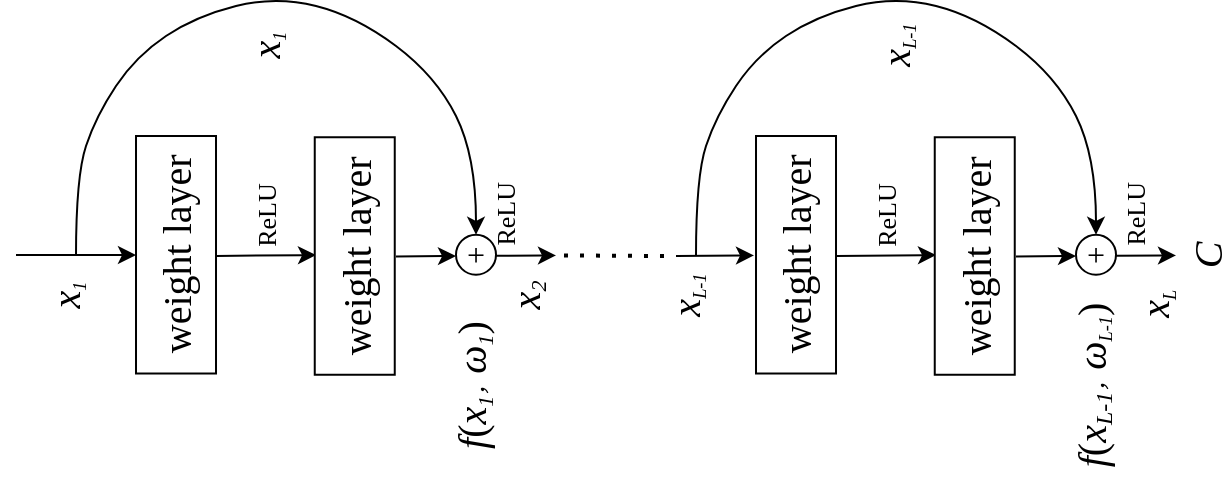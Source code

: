 <mxfile version="14.4.2" type="github">
  <diagram id="cEXB4-bxNu662J2PTYuq" name="第 1 页">
    <mxGraphModel dx="981" dy="552" grid="1" gridSize="10" guides="1" tooltips="1" connect="1" arrows="1" fold="1" page="1" pageScale="1" pageWidth="827" pageHeight="1169" math="0" shadow="0">
      <root>
        <mxCell id="0" />
        <mxCell id="1" parent="0" />
        <mxCell id="yHtuHeyz4KcuY9ajyl9l-1" value="&lt;font face=&quot;Times New Roman&quot; style=&quot;font-size: 20px&quot;&gt;weight layer&lt;/font&gt;" style="rounded=0;whiteSpace=wrap;html=1;rotation=-90;" vertex="1" parent="1">
          <mxGeometry x="80.63" y="269.38" width="118.75" height="40" as="geometry" />
        </mxCell>
        <mxCell id="yHtuHeyz4KcuY9ajyl9l-3" value="" style="endArrow=classic;html=1;" edge="1" parent="1">
          <mxGeometry width="50" height="50" relative="1" as="geometry">
            <mxPoint x="60" y="289.5" as="sourcePoint" />
            <mxPoint x="120" y="289.5" as="targetPoint" />
          </mxGeometry>
        </mxCell>
        <mxCell id="yHtuHeyz4KcuY9ajyl9l-4" value="" style="endArrow=classic;html=1;" edge="1" parent="1">
          <mxGeometry width="50" height="50" relative="1" as="geometry">
            <mxPoint x="160" y="290" as="sourcePoint" />
            <mxPoint x="210" y="289.5" as="targetPoint" />
          </mxGeometry>
        </mxCell>
        <mxCell id="yHtuHeyz4KcuY9ajyl9l-5" value="&lt;font face=&quot;Times New Roman&quot; style=&quot;font-size: 13px&quot;&gt;ReLU&lt;/font&gt;" style="text;html=1;resizable=0;autosize=1;align=center;verticalAlign=middle;points=[];fillColor=none;strokeColor=none;rounded=0;rotation=-90;" vertex="1" parent="1">
          <mxGeometry x="160" y="260" width="50" height="20" as="geometry" />
        </mxCell>
        <mxCell id="yHtuHeyz4KcuY9ajyl9l-6" value="&lt;font face=&quot;Times New Roman&quot;&gt;&lt;font style=&quot;font-size: 20px ; font-style: italic&quot;&gt;f&lt;/font&gt;&lt;span style=&quot;font-size: 20px&quot;&gt;(&lt;/span&gt;&lt;font&gt;&lt;i&gt;&lt;span style=&quot;font-size: 20px&quot;&gt;x&lt;/span&gt;&lt;font&gt;&lt;sub style=&quot;font-size: 11px&quot;&gt;1&lt;/sub&gt;&lt;span style=&quot;font-size: 11px&quot;&gt;，&lt;/span&gt;&lt;font style=&quot;font-size: 20px&quot;&gt;ω&lt;/font&gt;&lt;sub style=&quot;font-size: 11px&quot;&gt;1&lt;/sub&gt;&lt;/font&gt;&lt;/i&gt;&lt;/font&gt;&lt;span style=&quot;font-size: 20px&quot;&gt;)&lt;/span&gt;&lt;/font&gt;" style="text;html=1;resizable=0;autosize=1;align=center;verticalAlign=middle;points=[];fillColor=none;strokeColor=none;rounded=0;rotation=-90;" vertex="1" parent="1">
          <mxGeometry x="248" y="340" width="80" height="30" as="geometry" />
        </mxCell>
        <mxCell id="yHtuHeyz4KcuY9ajyl9l-7" value="&lt;font face=&quot;Times New Roman&quot;&gt;&lt;font&gt;&lt;i&gt;&lt;font style=&quot;font-size: 20px&quot;&gt;x&lt;/font&gt;&lt;font style=&quot;font-size: 11px&quot;&gt;&lt;sub&gt;1&lt;/sub&gt;&lt;/font&gt;&lt;/i&gt;&lt;/font&gt;&lt;/font&gt;" style="text;html=1;resizable=0;autosize=1;align=center;verticalAlign=middle;points=[];fillColor=none;strokeColor=none;rounded=0;rotation=-90;" vertex="1" parent="1">
          <mxGeometry x="70" y="295" width="30" height="30" as="geometry" />
        </mxCell>
        <mxCell id="yHtuHeyz4KcuY9ajyl9l-8" value="" style="endArrow=classic;html=1;" edge="1" parent="1">
          <mxGeometry width="50" height="50" relative="1" as="geometry">
            <mxPoint x="250" y="290.21" as="sourcePoint" />
            <mxPoint x="280" y="290" as="targetPoint" />
          </mxGeometry>
        </mxCell>
        <mxCell id="yHtuHeyz4KcuY9ajyl9l-9" value="" style="curved=1;endArrow=classic;html=1;entryX=0.5;entryY=0;entryDx=0;entryDy=0;" edge="1" parent="1" target="yHtuHeyz4KcuY9ajyl9l-12">
          <mxGeometry width="50" height="50" relative="1" as="geometry">
            <mxPoint x="90" y="290" as="sourcePoint" />
            <mxPoint x="320" y="210" as="targetPoint" />
            <Array as="points">
              <mxPoint x="90" y="250" />
              <mxPoint x="100" y="220" />
              <mxPoint x="120" y="190" />
              <mxPoint x="150" y="170" />
              <mxPoint x="190" y="160" />
              <mxPoint x="230" y="170" />
              <mxPoint x="270" y="200" />
              <mxPoint x="290" y="240" />
            </Array>
          </mxGeometry>
        </mxCell>
        <mxCell id="yHtuHeyz4KcuY9ajyl9l-10" value="&lt;font face=&quot;Times New Roman&quot; style=&quot;font-size: 20px&quot;&gt;weight layer&lt;/font&gt;" style="rounded=0;whiteSpace=wrap;html=1;rotation=-90;" vertex="1" parent="1">
          <mxGeometry x="170" y="270" width="118.75" height="40" as="geometry" />
        </mxCell>
        <mxCell id="yHtuHeyz4KcuY9ajyl9l-12" value="&lt;font style=&quot;font-size: 16px&quot; face=&quot;Times New Roman&quot;&gt;+&lt;/font&gt;" style="ellipse;whiteSpace=wrap;html=1;aspect=fixed;" vertex="1" parent="1">
          <mxGeometry x="280" y="279.38" width="20" height="20" as="geometry" />
        </mxCell>
        <mxCell id="yHtuHeyz4KcuY9ajyl9l-13" value="" style="endArrow=classic;html=1;" edge="1" parent="1">
          <mxGeometry width="50" height="50" relative="1" as="geometry">
            <mxPoint x="300" y="289.92" as="sourcePoint" />
            <mxPoint x="330" y="289.71" as="targetPoint" />
          </mxGeometry>
        </mxCell>
        <mxCell id="yHtuHeyz4KcuY9ajyl9l-14" value="&lt;font face=&quot;Times New Roman&quot;&gt;&lt;font&gt;&lt;i&gt;&lt;span style=&quot;font-size: 20px&quot;&gt;x&lt;/span&gt;&lt;sub&gt;&lt;font style=&quot;font-size: 11px&quot;&gt;2&lt;/font&gt;&lt;/sub&gt;&lt;/i&gt;&lt;/font&gt;&lt;/font&gt;" style="text;html=1;resizable=0;autosize=1;align=center;verticalAlign=middle;points=[];fillColor=none;strokeColor=none;rounded=0;rotation=-90;" vertex="1" parent="1">
          <mxGeometry x="300" y="295" width="30" height="30" as="geometry" />
        </mxCell>
        <mxCell id="yHtuHeyz4KcuY9ajyl9l-15" value="" style="endArrow=none;dashed=1;html=1;dashPattern=1 3;strokeWidth=2;" edge="1" parent="1">
          <mxGeometry width="50" height="50" relative="1" as="geometry">
            <mxPoint x="334" y="289.71" as="sourcePoint" />
            <mxPoint x="384" y="290" as="targetPoint" />
          </mxGeometry>
        </mxCell>
        <mxCell id="yHtuHeyz4KcuY9ajyl9l-29" value="&lt;font face=&quot;Times New Roman&quot; style=&quot;font-size: 20px&quot;&gt;weight layer&lt;/font&gt;" style="rounded=0;whiteSpace=wrap;html=1;rotation=-90;" vertex="1" parent="1">
          <mxGeometry x="390.63" y="269.38" width="118.75" height="40" as="geometry" />
        </mxCell>
        <mxCell id="yHtuHeyz4KcuY9ajyl9l-31" value="" style="endArrow=classic;html=1;" edge="1" parent="1">
          <mxGeometry width="50" height="50" relative="1" as="geometry">
            <mxPoint x="470" y="290" as="sourcePoint" />
            <mxPoint x="520" y="289.5" as="targetPoint" />
          </mxGeometry>
        </mxCell>
        <mxCell id="yHtuHeyz4KcuY9ajyl9l-32" value="&lt;font face=&quot;Times New Roman&quot; style=&quot;font-size: 13px&quot;&gt;ReLU&lt;/font&gt;" style="text;html=1;resizable=0;autosize=1;align=center;verticalAlign=middle;points=[];fillColor=none;strokeColor=none;rounded=0;rotation=-90;" vertex="1" parent="1">
          <mxGeometry x="470" y="260" width="50" height="20" as="geometry" />
        </mxCell>
        <mxCell id="yHtuHeyz4KcuY9ajyl9l-33" value="&lt;font face=&quot;Times New Roman&quot;&gt;&lt;font style=&quot;font-size: 20px ; font-style: italic&quot;&gt;f&lt;/font&gt;&lt;span style=&quot;font-size: 20px&quot;&gt;(&lt;/span&gt;&lt;font&gt;&lt;i&gt;&lt;span style=&quot;font-size: 20px&quot;&gt;x&lt;/span&gt;&lt;sub&gt;&lt;font style=&quot;font-size: 12px&quot;&gt;L-1&lt;/font&gt;&lt;/sub&gt;&lt;/i&gt;&lt;/font&gt;&lt;/font&gt;&lt;i style=&quot;font-family: &amp;#34;times new roman&amp;#34;&quot;&gt;&lt;span style=&quot;font-size: 11px&quot;&gt;，&lt;/span&gt;&lt;font style=&quot;font-size: 20px&quot;&gt;ω&lt;/font&gt;&lt;font style=&quot;font-size: 11px&quot;&gt;&lt;sub&gt;L-1&lt;/sub&gt;&lt;/font&gt;&lt;/i&gt;&lt;font face=&quot;Times New Roman&quot;&gt;&lt;span style=&quot;font-size: 20px&quot;&gt;)&lt;/span&gt;&lt;/font&gt;" style="text;html=1;resizable=0;autosize=1;align=center;verticalAlign=middle;points=[];fillColor=none;strokeColor=none;rounded=0;rotation=-90;" vertex="1" parent="1">
          <mxGeometry x="548" y="340" width="100" height="30" as="geometry" />
        </mxCell>
        <mxCell id="yHtuHeyz4KcuY9ajyl9l-34" value="&lt;font face=&quot;Times New Roman&quot;&gt;&lt;font&gt;&lt;i&gt;&lt;font style=&quot;font-size: 20px&quot;&gt;x&lt;/font&gt;&lt;span style=&quot;font-size: 11px&quot;&gt;&lt;sub&gt;L-1&lt;/sub&gt;&lt;/span&gt;&lt;/i&gt;&lt;/font&gt;&lt;/font&gt;" style="text;html=1;resizable=0;autosize=1;align=center;verticalAlign=middle;points=[];fillColor=none;strokeColor=none;rounded=0;rotation=-90;" vertex="1" parent="1">
          <mxGeometry x="375" y="295" width="40" height="30" as="geometry" />
        </mxCell>
        <mxCell id="yHtuHeyz4KcuY9ajyl9l-35" value="" style="endArrow=classic;html=1;" edge="1" parent="1">
          <mxGeometry width="50" height="50" relative="1" as="geometry">
            <mxPoint x="560" y="290.21" as="sourcePoint" />
            <mxPoint x="590" y="290" as="targetPoint" />
          </mxGeometry>
        </mxCell>
        <mxCell id="yHtuHeyz4KcuY9ajyl9l-36" value="" style="curved=1;endArrow=classic;html=1;entryX=0.5;entryY=0;entryDx=0;entryDy=0;" edge="1" parent="1" target="yHtuHeyz4KcuY9ajyl9l-38">
          <mxGeometry width="50" height="50" relative="1" as="geometry">
            <mxPoint x="400" y="290" as="sourcePoint" />
            <mxPoint x="630" y="210" as="targetPoint" />
            <Array as="points">
              <mxPoint x="400" y="250" />
              <mxPoint x="410" y="220" />
              <mxPoint x="430" y="190" />
              <mxPoint x="460" y="170" />
              <mxPoint x="500" y="160" />
              <mxPoint x="540" y="170" />
              <mxPoint x="580" y="200" />
              <mxPoint x="600" y="240" />
            </Array>
          </mxGeometry>
        </mxCell>
        <mxCell id="yHtuHeyz4KcuY9ajyl9l-37" value="&lt;font face=&quot;Times New Roman&quot; style=&quot;font-size: 20px&quot;&gt;weight layer&lt;/font&gt;" style="rounded=0;whiteSpace=wrap;html=1;rotation=-90;" vertex="1" parent="1">
          <mxGeometry x="480" y="270" width="118.75" height="40" as="geometry" />
        </mxCell>
        <mxCell id="yHtuHeyz4KcuY9ajyl9l-38" value="&lt;font style=&quot;font-size: 16px&quot; face=&quot;Times New Roman&quot;&gt;+&lt;/font&gt;" style="ellipse;whiteSpace=wrap;html=1;aspect=fixed;" vertex="1" parent="1">
          <mxGeometry x="590" y="279.38" width="20" height="20" as="geometry" />
        </mxCell>
        <mxCell id="yHtuHeyz4KcuY9ajyl9l-39" value="" style="endArrow=classic;html=1;" edge="1" parent="1">
          <mxGeometry width="50" height="50" relative="1" as="geometry">
            <mxPoint x="610" y="289.92" as="sourcePoint" />
            <mxPoint x="640" y="289.71" as="targetPoint" />
          </mxGeometry>
        </mxCell>
        <mxCell id="yHtuHeyz4KcuY9ajyl9l-41" value="" style="endArrow=classic;html=1;" edge="1" parent="1">
          <mxGeometry width="50" height="50" relative="1" as="geometry">
            <mxPoint x="390" y="290" as="sourcePoint" />
            <mxPoint x="429" y="289.71" as="targetPoint" />
          </mxGeometry>
        </mxCell>
        <mxCell id="yHtuHeyz4KcuY9ajyl9l-42" value="&lt;font face=&quot;Times New Roman&quot;&gt;&lt;font&gt;&lt;i&gt;&lt;font style=&quot;font-size: 20px&quot;&gt;x&lt;/font&gt;&lt;span style=&quot;font-size: 11px&quot;&gt;&lt;sub&gt;L&lt;/sub&gt;&lt;/span&gt;&lt;/i&gt;&lt;/font&gt;&lt;/font&gt;" style="text;html=1;resizable=0;autosize=1;align=center;verticalAlign=middle;points=[];fillColor=none;strokeColor=none;rounded=0;rotation=-90;" vertex="1" parent="1">
          <mxGeometry x="615" y="299.38" width="30" height="30" as="geometry" />
        </mxCell>
        <mxCell id="yHtuHeyz4KcuY9ajyl9l-43" value="&lt;font face=&quot;Times New Roman&quot; style=&quot;font-size: 13px&quot;&gt;ReLU&lt;/font&gt;" style="text;html=1;resizable=0;autosize=1;align=center;verticalAlign=middle;points=[];fillColor=none;strokeColor=none;rounded=0;rotation=-90;" vertex="1" parent="1">
          <mxGeometry x="280" y="259.38" width="50" height="20" as="geometry" />
        </mxCell>
        <mxCell id="yHtuHeyz4KcuY9ajyl9l-44" value="&lt;font face=&quot;Times New Roman&quot; style=&quot;font-size: 13px&quot;&gt;ReLU&lt;/font&gt;" style="text;html=1;resizable=0;autosize=1;align=center;verticalAlign=middle;points=[];fillColor=none;strokeColor=none;rounded=0;rotation=-90;" vertex="1" parent="1">
          <mxGeometry x="595" y="259.38" width="50" height="20" as="geometry" />
        </mxCell>
        <mxCell id="yHtuHeyz4KcuY9ajyl9l-45" value="&lt;font face=&quot;Times New Roman&quot; size=&quot;1&quot;&gt;&lt;i style=&quot;font-size: 20px&quot;&gt;C&lt;/i&gt;&lt;/font&gt;" style="text;html=1;resizable=0;autosize=1;align=center;verticalAlign=middle;points=[];fillColor=none;strokeColor=none;rounded=0;rotation=-90;" vertex="1" parent="1">
          <mxGeometry x="640" y="280" width="30" height="20" as="geometry" />
        </mxCell>
        <mxCell id="yHtuHeyz4KcuY9ajyl9l-46" value="&lt;font face=&quot;Times New Roman&quot;&gt;&lt;font&gt;&lt;i&gt;&lt;font style=&quot;font-size: 20px&quot;&gt;x&lt;/font&gt;&lt;font style=&quot;font-size: 11px&quot;&gt;&lt;sub&gt;1&lt;/sub&gt;&lt;/font&gt;&lt;/i&gt;&lt;/font&gt;&lt;/font&gt;" style="text;html=1;resizable=0;autosize=1;align=center;verticalAlign=middle;points=[];fillColor=none;strokeColor=none;rounded=0;rotation=-90;" vertex="1" parent="1">
          <mxGeometry x="170" y="170" width="30" height="30" as="geometry" />
        </mxCell>
        <mxCell id="yHtuHeyz4KcuY9ajyl9l-47" value="&lt;font face=&quot;Times New Roman&quot;&gt;&lt;font&gt;&lt;i&gt;&lt;font style=&quot;font-size: 20px&quot;&gt;x&lt;/font&gt;&lt;span style=&quot;font-size: 11px&quot;&gt;&lt;sub&gt;L-1&lt;/sub&gt;&lt;/span&gt;&lt;/i&gt;&lt;/font&gt;&lt;/font&gt;" style="text;html=1;resizable=0;autosize=1;align=center;verticalAlign=middle;points=[];fillColor=none;strokeColor=none;rounded=0;rotation=-90;" vertex="1" parent="1">
          <mxGeometry x="480" y="170" width="40" height="30" as="geometry" />
        </mxCell>
      </root>
    </mxGraphModel>
  </diagram>
</mxfile>
